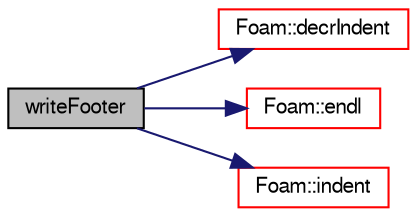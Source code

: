 digraph "writeFooter"
{
  bgcolor="transparent";
  edge [fontname="FreeSans",fontsize="10",labelfontname="FreeSans",labelfontsize="10"];
  node [fontname="FreeSans",fontsize="10",shape=record];
  rankdir="LR";
  Node1571 [label="writeFooter",height=0.2,width=0.4,color="black", fillcolor="grey75", style="filled", fontcolor="black"];
  Node1571 -> Node1572 [color="midnightblue",fontsize="10",style="solid",fontname="FreeSans"];
  Node1572 [label="Foam::decrIndent",height=0.2,width=0.4,color="red",URL="$a21124.html#a1c3a44e035fae1cd9d5a4a60a7e1c32b",tooltip="Decrement the indent level. "];
  Node1571 -> Node1574 [color="midnightblue",fontsize="10",style="solid",fontname="FreeSans"];
  Node1574 [label="Foam::endl",height=0.2,width=0.4,color="red",URL="$a21124.html#a2db8fe02a0d3909e9351bb4275b23ce4",tooltip="Add newline and flush stream. "];
  Node1571 -> Node1576 [color="midnightblue",fontsize="10",style="solid",fontname="FreeSans"];
  Node1576 [label="Foam::indent",height=0.2,width=0.4,color="red",URL="$a21124.html#ae297c57ea5b952a8bc9e4f30f7ea8701",tooltip="Indent stream. "];
}
